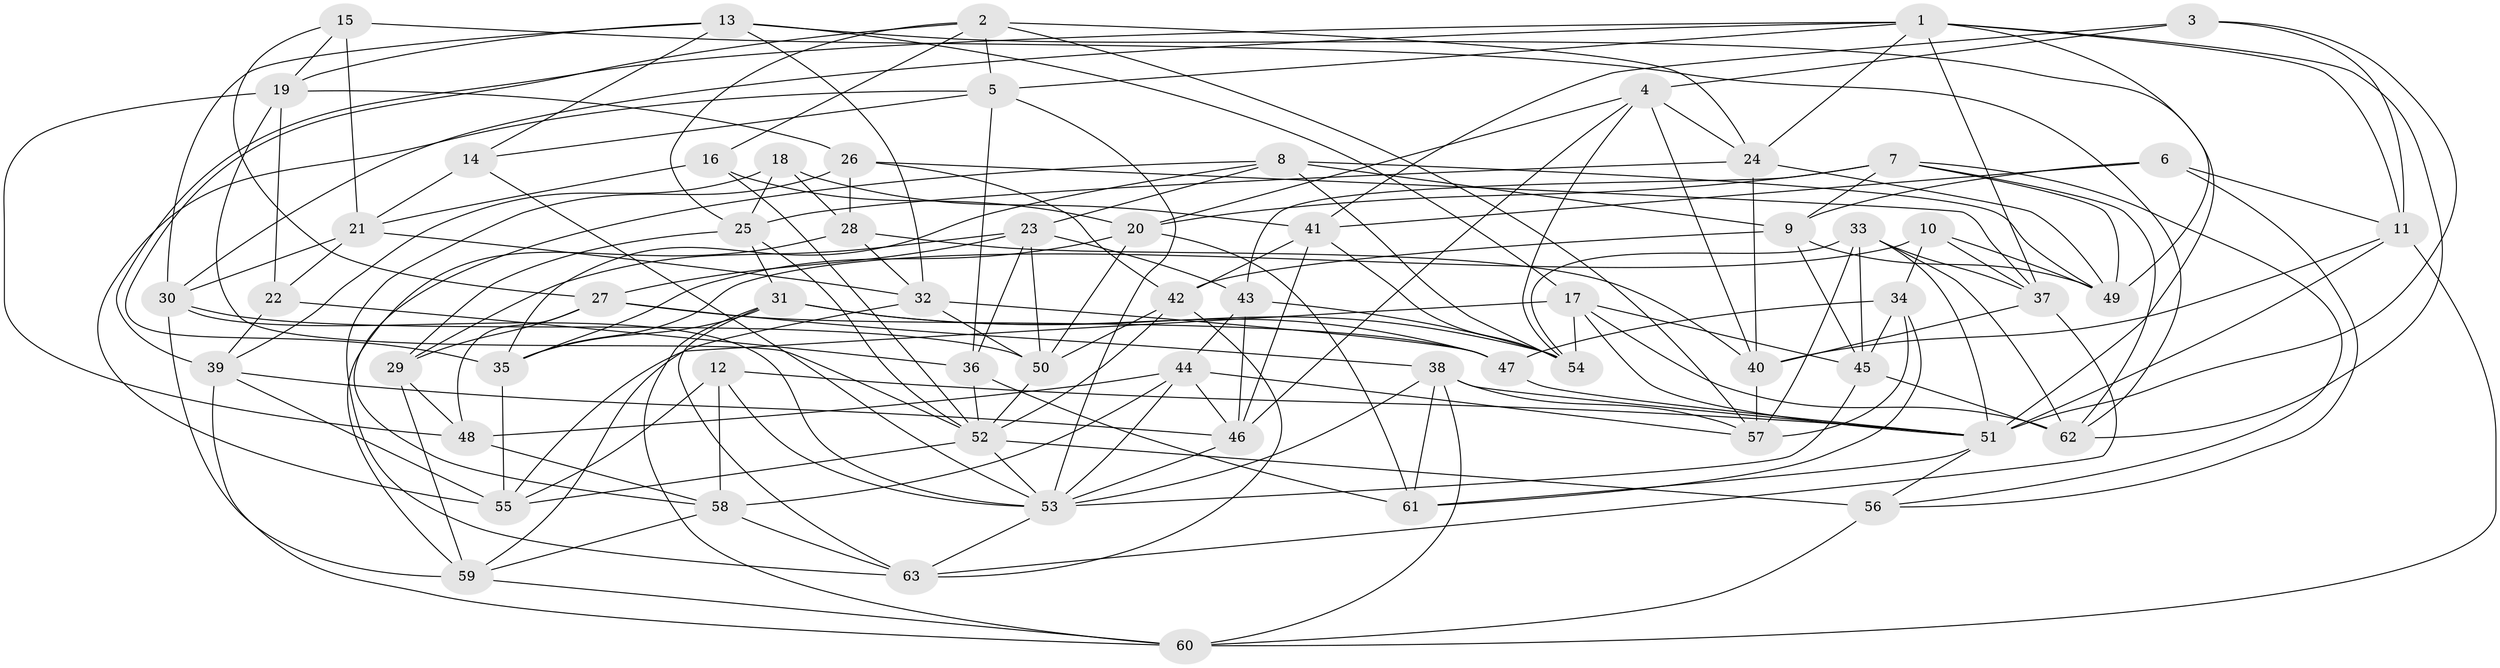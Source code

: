 // original degree distribution, {4: 1.0}
// Generated by graph-tools (version 1.1) at 2025/26/03/09/25 03:26:54]
// undirected, 63 vertices, 182 edges
graph export_dot {
graph [start="1"]
  node [color=gray90,style=filled];
  1;
  2;
  3;
  4;
  5;
  6;
  7;
  8;
  9;
  10;
  11;
  12;
  13;
  14;
  15;
  16;
  17;
  18;
  19;
  20;
  21;
  22;
  23;
  24;
  25;
  26;
  27;
  28;
  29;
  30;
  31;
  32;
  33;
  34;
  35;
  36;
  37;
  38;
  39;
  40;
  41;
  42;
  43;
  44;
  45;
  46;
  47;
  48;
  49;
  50;
  51;
  52;
  53;
  54;
  55;
  56;
  57;
  58;
  59;
  60;
  61;
  62;
  63;
  1 -- 5 [weight=1.0];
  1 -- 11 [weight=1.0];
  1 -- 24 [weight=1.0];
  1 -- 30 [weight=1.0];
  1 -- 37 [weight=1.0];
  1 -- 39 [weight=1.0];
  1 -- 49 [weight=1.0];
  1 -- 62 [weight=1.0];
  2 -- 5 [weight=1.0];
  2 -- 16 [weight=1.0];
  2 -- 24 [weight=1.0];
  2 -- 25 [weight=1.0];
  2 -- 35 [weight=1.0];
  2 -- 57 [weight=1.0];
  3 -- 4 [weight=1.0];
  3 -- 11 [weight=1.0];
  3 -- 41 [weight=1.0];
  3 -- 51 [weight=1.0];
  4 -- 20 [weight=1.0];
  4 -- 24 [weight=1.0];
  4 -- 40 [weight=1.0];
  4 -- 46 [weight=1.0];
  4 -- 54 [weight=1.0];
  5 -- 14 [weight=1.0];
  5 -- 36 [weight=1.0];
  5 -- 53 [weight=1.0];
  5 -- 55 [weight=1.0];
  6 -- 9 [weight=1.0];
  6 -- 11 [weight=1.0];
  6 -- 41 [weight=1.0];
  6 -- 56 [weight=1.0];
  7 -- 9 [weight=1.0];
  7 -- 20 [weight=1.0];
  7 -- 43 [weight=1.0];
  7 -- 49 [weight=1.0];
  7 -- 56 [weight=1.0];
  7 -- 62 [weight=1.0];
  8 -- 9 [weight=1.0];
  8 -- 23 [weight=1.0];
  8 -- 35 [weight=1.0];
  8 -- 49 [weight=1.0];
  8 -- 54 [weight=1.0];
  8 -- 58 [weight=1.0];
  9 -- 42 [weight=1.0];
  9 -- 45 [weight=1.0];
  9 -- 49 [weight=1.0];
  10 -- 34 [weight=1.0];
  10 -- 35 [weight=1.0];
  10 -- 37 [weight=1.0];
  10 -- 49 [weight=1.0];
  11 -- 40 [weight=1.0];
  11 -- 51 [weight=1.0];
  11 -- 60 [weight=1.0];
  12 -- 51 [weight=1.0];
  12 -- 53 [weight=1.0];
  12 -- 55 [weight=1.0];
  12 -- 58 [weight=1.0];
  13 -- 14 [weight=1.0];
  13 -- 17 [weight=1.0];
  13 -- 19 [weight=1.0];
  13 -- 30 [weight=1.0];
  13 -- 32 [weight=1.0];
  13 -- 51 [weight=1.0];
  14 -- 21 [weight=1.0];
  14 -- 53 [weight=1.0];
  15 -- 19 [weight=1.0];
  15 -- 21 [weight=1.0];
  15 -- 27 [weight=1.0];
  15 -- 62 [weight=1.0];
  16 -- 20 [weight=1.0];
  16 -- 21 [weight=1.0];
  16 -- 52 [weight=1.0];
  17 -- 45 [weight=1.0];
  17 -- 51 [weight=1.0];
  17 -- 54 [weight=1.0];
  17 -- 55 [weight=1.0];
  17 -- 62 [weight=1.0];
  18 -- 25 [weight=1.0];
  18 -- 28 [weight=1.0];
  18 -- 39 [weight=1.0];
  18 -- 41 [weight=1.0];
  19 -- 22 [weight=1.0];
  19 -- 26 [weight=1.0];
  19 -- 48 [weight=1.0];
  19 -- 52 [weight=1.0];
  20 -- 35 [weight=1.0];
  20 -- 50 [weight=1.0];
  20 -- 61 [weight=1.0];
  21 -- 22 [weight=1.0];
  21 -- 30 [weight=1.0];
  21 -- 32 [weight=1.0];
  22 -- 36 [weight=1.0];
  22 -- 39 [weight=1.0];
  23 -- 27 [weight=1.0];
  23 -- 29 [weight=1.0];
  23 -- 36 [weight=1.0];
  23 -- 43 [weight=1.0];
  23 -- 50 [weight=1.0];
  24 -- 25 [weight=1.0];
  24 -- 40 [weight=1.0];
  24 -- 49 [weight=1.0];
  25 -- 29 [weight=1.0];
  25 -- 31 [weight=1.0];
  25 -- 52 [weight=1.0];
  26 -- 28 [weight=2.0];
  26 -- 37 [weight=1.0];
  26 -- 42 [weight=1.0];
  26 -- 63 [weight=1.0];
  27 -- 29 [weight=1.0];
  27 -- 38 [weight=1.0];
  27 -- 47 [weight=1.0];
  27 -- 48 [weight=1.0];
  28 -- 32 [weight=1.0];
  28 -- 40 [weight=1.0];
  28 -- 59 [weight=1.0];
  29 -- 48 [weight=2.0];
  29 -- 59 [weight=1.0];
  30 -- 50 [weight=1.0];
  30 -- 53 [weight=1.0];
  30 -- 59 [weight=1.0];
  31 -- 35 [weight=1.0];
  31 -- 47 [weight=1.0];
  31 -- 54 [weight=1.0];
  31 -- 60 [weight=1.0];
  31 -- 63 [weight=1.0];
  32 -- 47 [weight=1.0];
  32 -- 50 [weight=1.0];
  32 -- 59 [weight=1.0];
  33 -- 37 [weight=1.0];
  33 -- 45 [weight=1.0];
  33 -- 51 [weight=1.0];
  33 -- 54 [weight=1.0];
  33 -- 57 [weight=1.0];
  33 -- 62 [weight=1.0];
  34 -- 45 [weight=1.0];
  34 -- 47 [weight=2.0];
  34 -- 57 [weight=1.0];
  34 -- 61 [weight=1.0];
  35 -- 55 [weight=1.0];
  36 -- 52 [weight=1.0];
  36 -- 61 [weight=2.0];
  37 -- 40 [weight=1.0];
  37 -- 63 [weight=1.0];
  38 -- 51 [weight=1.0];
  38 -- 53 [weight=1.0];
  38 -- 57 [weight=1.0];
  38 -- 60 [weight=1.0];
  38 -- 61 [weight=1.0];
  39 -- 46 [weight=1.0];
  39 -- 55 [weight=1.0];
  39 -- 60 [weight=1.0];
  40 -- 57 [weight=1.0];
  41 -- 42 [weight=1.0];
  41 -- 46 [weight=1.0];
  41 -- 54 [weight=1.0];
  42 -- 50 [weight=1.0];
  42 -- 52 [weight=1.0];
  42 -- 63 [weight=1.0];
  43 -- 44 [weight=1.0];
  43 -- 46 [weight=1.0];
  43 -- 54 [weight=2.0];
  44 -- 46 [weight=1.0];
  44 -- 48 [weight=1.0];
  44 -- 53 [weight=1.0];
  44 -- 57 [weight=1.0];
  44 -- 58 [weight=1.0];
  45 -- 53 [weight=1.0];
  45 -- 62 [weight=1.0];
  46 -- 53 [weight=1.0];
  47 -- 51 [weight=1.0];
  48 -- 58 [weight=1.0];
  50 -- 52 [weight=1.0];
  51 -- 56 [weight=1.0];
  51 -- 61 [weight=1.0];
  52 -- 53 [weight=1.0];
  52 -- 55 [weight=1.0];
  52 -- 56 [weight=2.0];
  53 -- 63 [weight=1.0];
  56 -- 60 [weight=1.0];
  58 -- 59 [weight=1.0];
  58 -- 63 [weight=1.0];
  59 -- 60 [weight=1.0];
}
